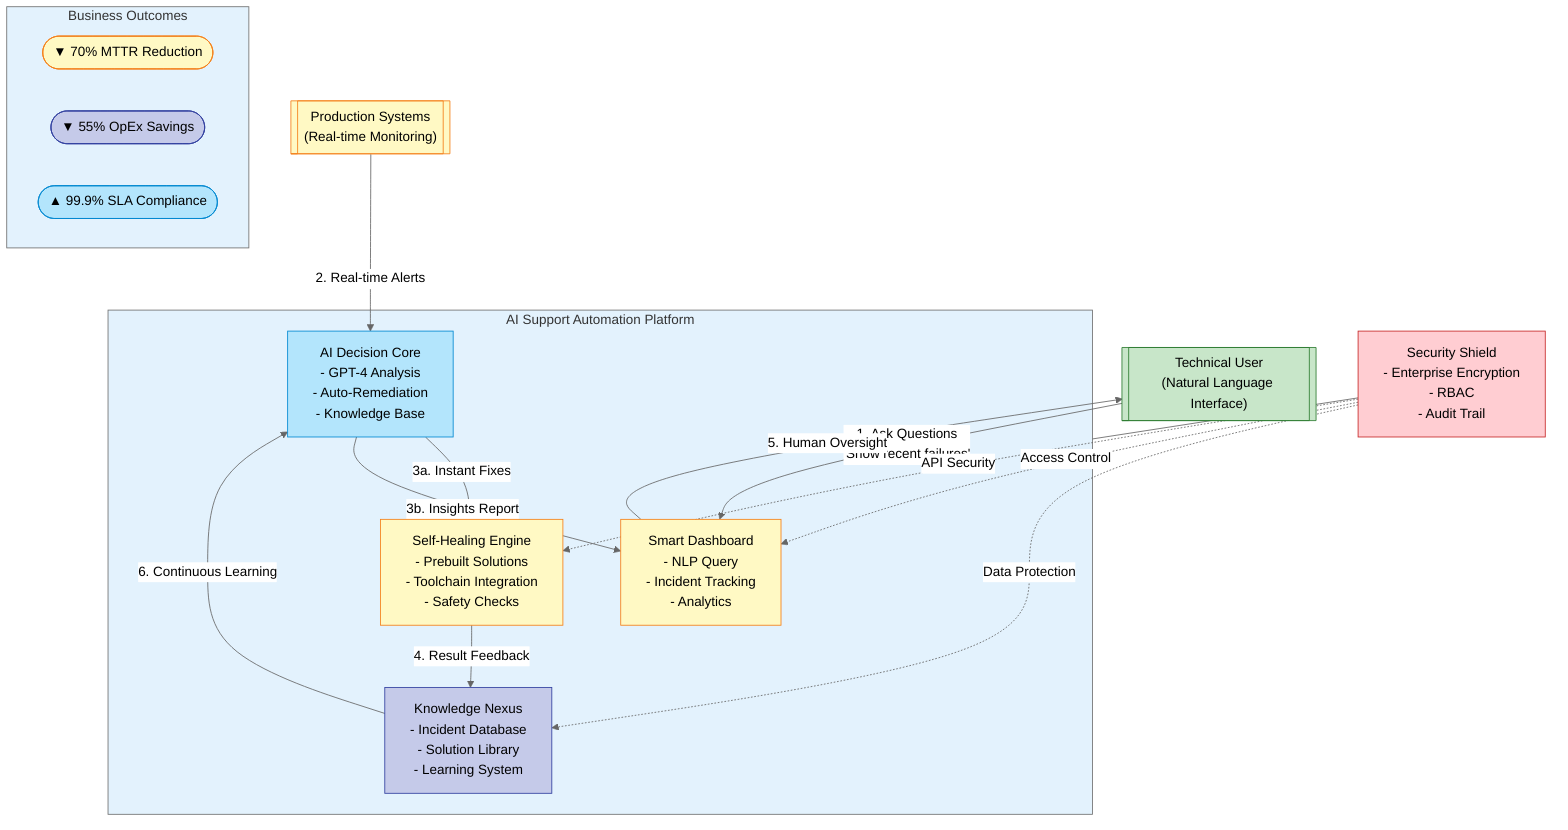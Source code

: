 %%{init: {'theme': 'neutral', 'themeVariables': { 'primaryColor': '#F0F7FF', 'clusterBkg': '#E3F2FD'}}}%%
flowchart TD
    classDef user fill:#C8E6C9,stroke:#2E7D32;
    classDef ai fill:#B3E5FC,stroke:#0288D1;
    classDef system fill:#FFF9C4,stroke:#F57F17;
    classDef security fill:#FFCDD2,stroke:#C62828;
    classDef data fill:#C5CAE9,stroke:#303F9F;

    User[["Technical User<br/>(Natural Language Interface)"]]:::user
    Production[["Production Systems<br/>(Real-time Monitoring)"]]:::system

    subgraph AI_Platform["AI Support Automation Platform"]
        direction TB
        AI_Dashboard["Smart Dashboard<br/>- NLP Query<br/>- Incident Tracking<br/>- Analytics"]:::system
        AI_Brain["AI Decision Core<br/>- GPT-4 Analysis<br/>- Auto-Remediation<br/>- Knowledge Base"]:::ai
        Auto_Heal["Self-Healing Engine<br/>- Prebuilt Solutions<br/>- Toolchain Integration<br/>- Safety Checks"]:::system
        Data_Vault["Knowledge Nexus<br/>- Incident Database<br/>- Solution Library<br/>- Learning System"]:::data
    end

    Security_Layer["Security Shield<br/>- Enterprise Encryption<br/>- RBAC<br/>- Audit Trail"]:::security

    User -->|1. Ask Questions<br/>'Show recent failures'| AI_Dashboard
    Production -->|2. Real-time Alerts| AI_Brain
    AI_Brain -->|3a. Instant Fixes| Auto_Heal
    AI_Brain -->|3b. Insights Report| AI_Dashboard
    Auto_Heal -->|4. Result Feedback| Data_Vault
    AI_Dashboard -->|5. Human Oversight| User
    Data_Vault -->|6. Continuous Learning| AI_Brain

    Security_Layer --- AI_Platform
    Security_Layer -.->|Data Protection| Data_Vault
    Security_Layer -.->|Access Control| AI_Dashboard
    Security_Layer -.->|API Security| Auto_Heal

    click AI_Brain "https://openai.com/gpt-4" _blank
    click Auto_Heal "https://spring.io/projects/spring-ai" _blank

    subgraph Key_Metrics["Business Outcomes"]
        direction LR
        MTTR(["▼ 70% MTTR Reduction"]):::system
        Cost(["▼ 55% OpEx Savings"]):::data
        SLA(["▲ 99.9% SLA Compliance"]):::ai
    end